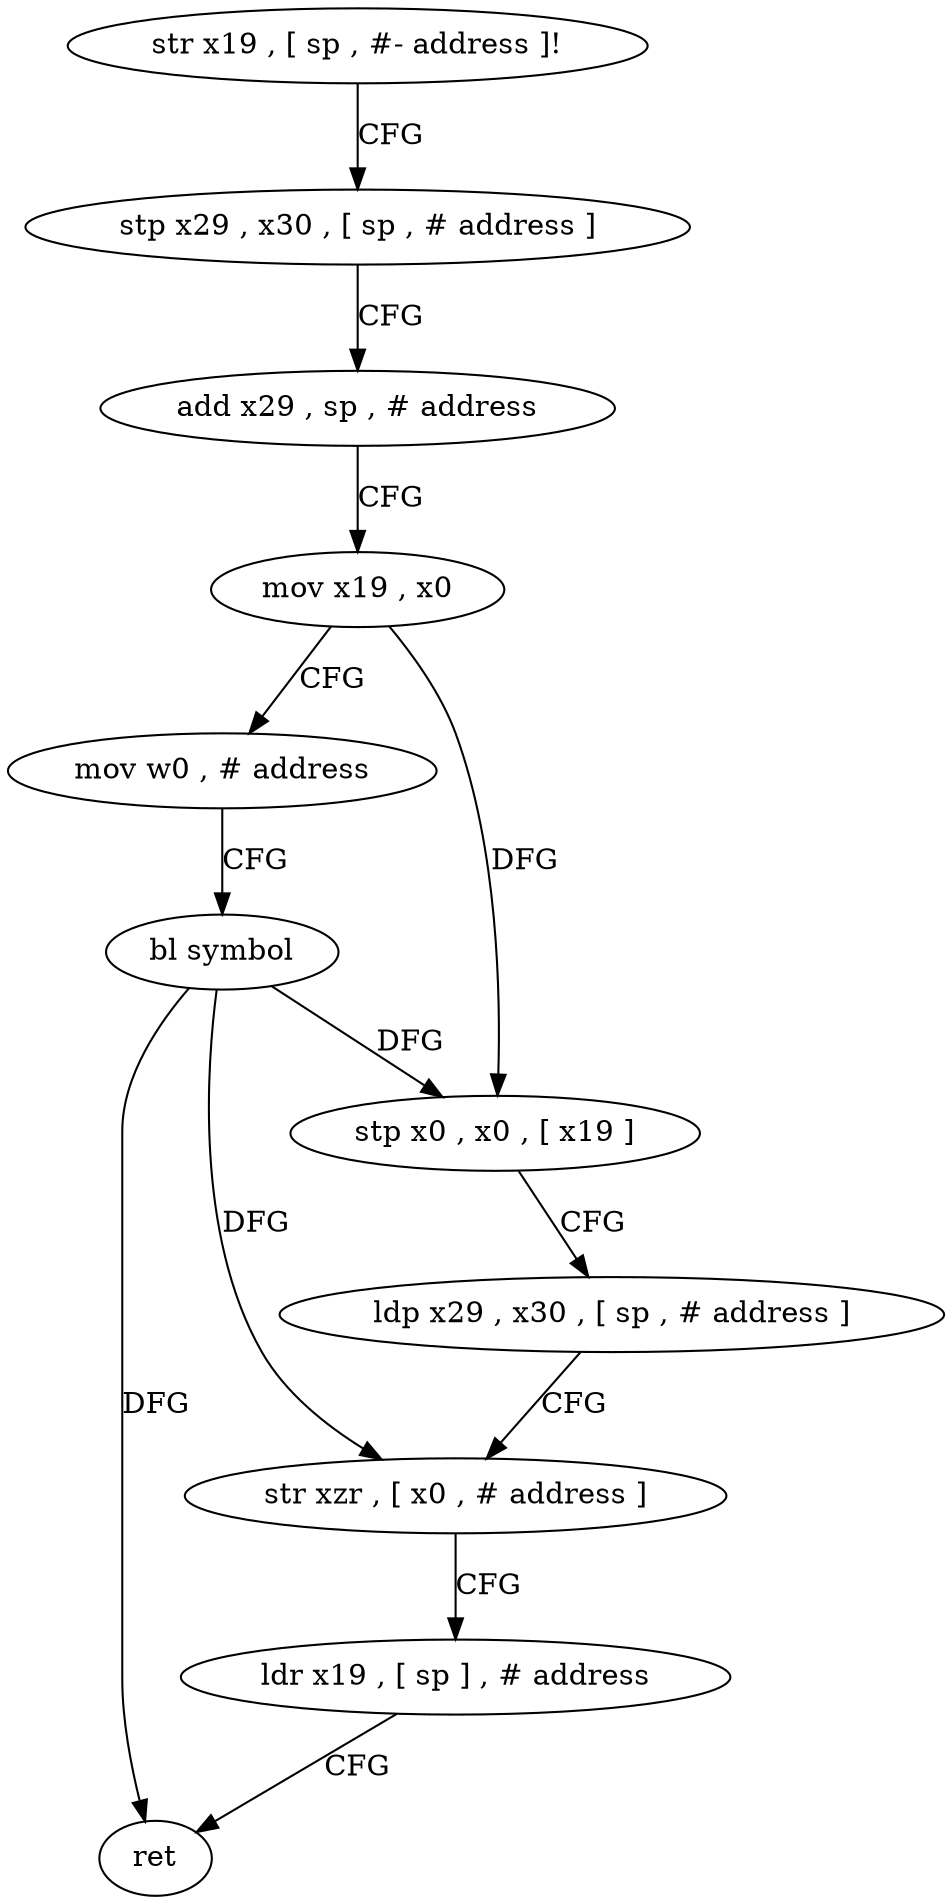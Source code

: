 digraph "func" {
"4202620" [label = "str x19 , [ sp , #- address ]!" ]
"4202624" [label = "stp x29 , x30 , [ sp , # address ]" ]
"4202628" [label = "add x29 , sp , # address" ]
"4202632" [label = "mov x19 , x0" ]
"4202636" [label = "mov w0 , # address" ]
"4202640" [label = "bl symbol" ]
"4202644" [label = "stp x0 , x0 , [ x19 ]" ]
"4202648" [label = "ldp x29 , x30 , [ sp , # address ]" ]
"4202652" [label = "str xzr , [ x0 , # address ]" ]
"4202656" [label = "ldr x19 , [ sp ] , # address" ]
"4202660" [label = "ret" ]
"4202620" -> "4202624" [ label = "CFG" ]
"4202624" -> "4202628" [ label = "CFG" ]
"4202628" -> "4202632" [ label = "CFG" ]
"4202632" -> "4202636" [ label = "CFG" ]
"4202632" -> "4202644" [ label = "DFG" ]
"4202636" -> "4202640" [ label = "CFG" ]
"4202640" -> "4202644" [ label = "DFG" ]
"4202640" -> "4202652" [ label = "DFG" ]
"4202640" -> "4202660" [ label = "DFG" ]
"4202644" -> "4202648" [ label = "CFG" ]
"4202648" -> "4202652" [ label = "CFG" ]
"4202652" -> "4202656" [ label = "CFG" ]
"4202656" -> "4202660" [ label = "CFG" ]
}
